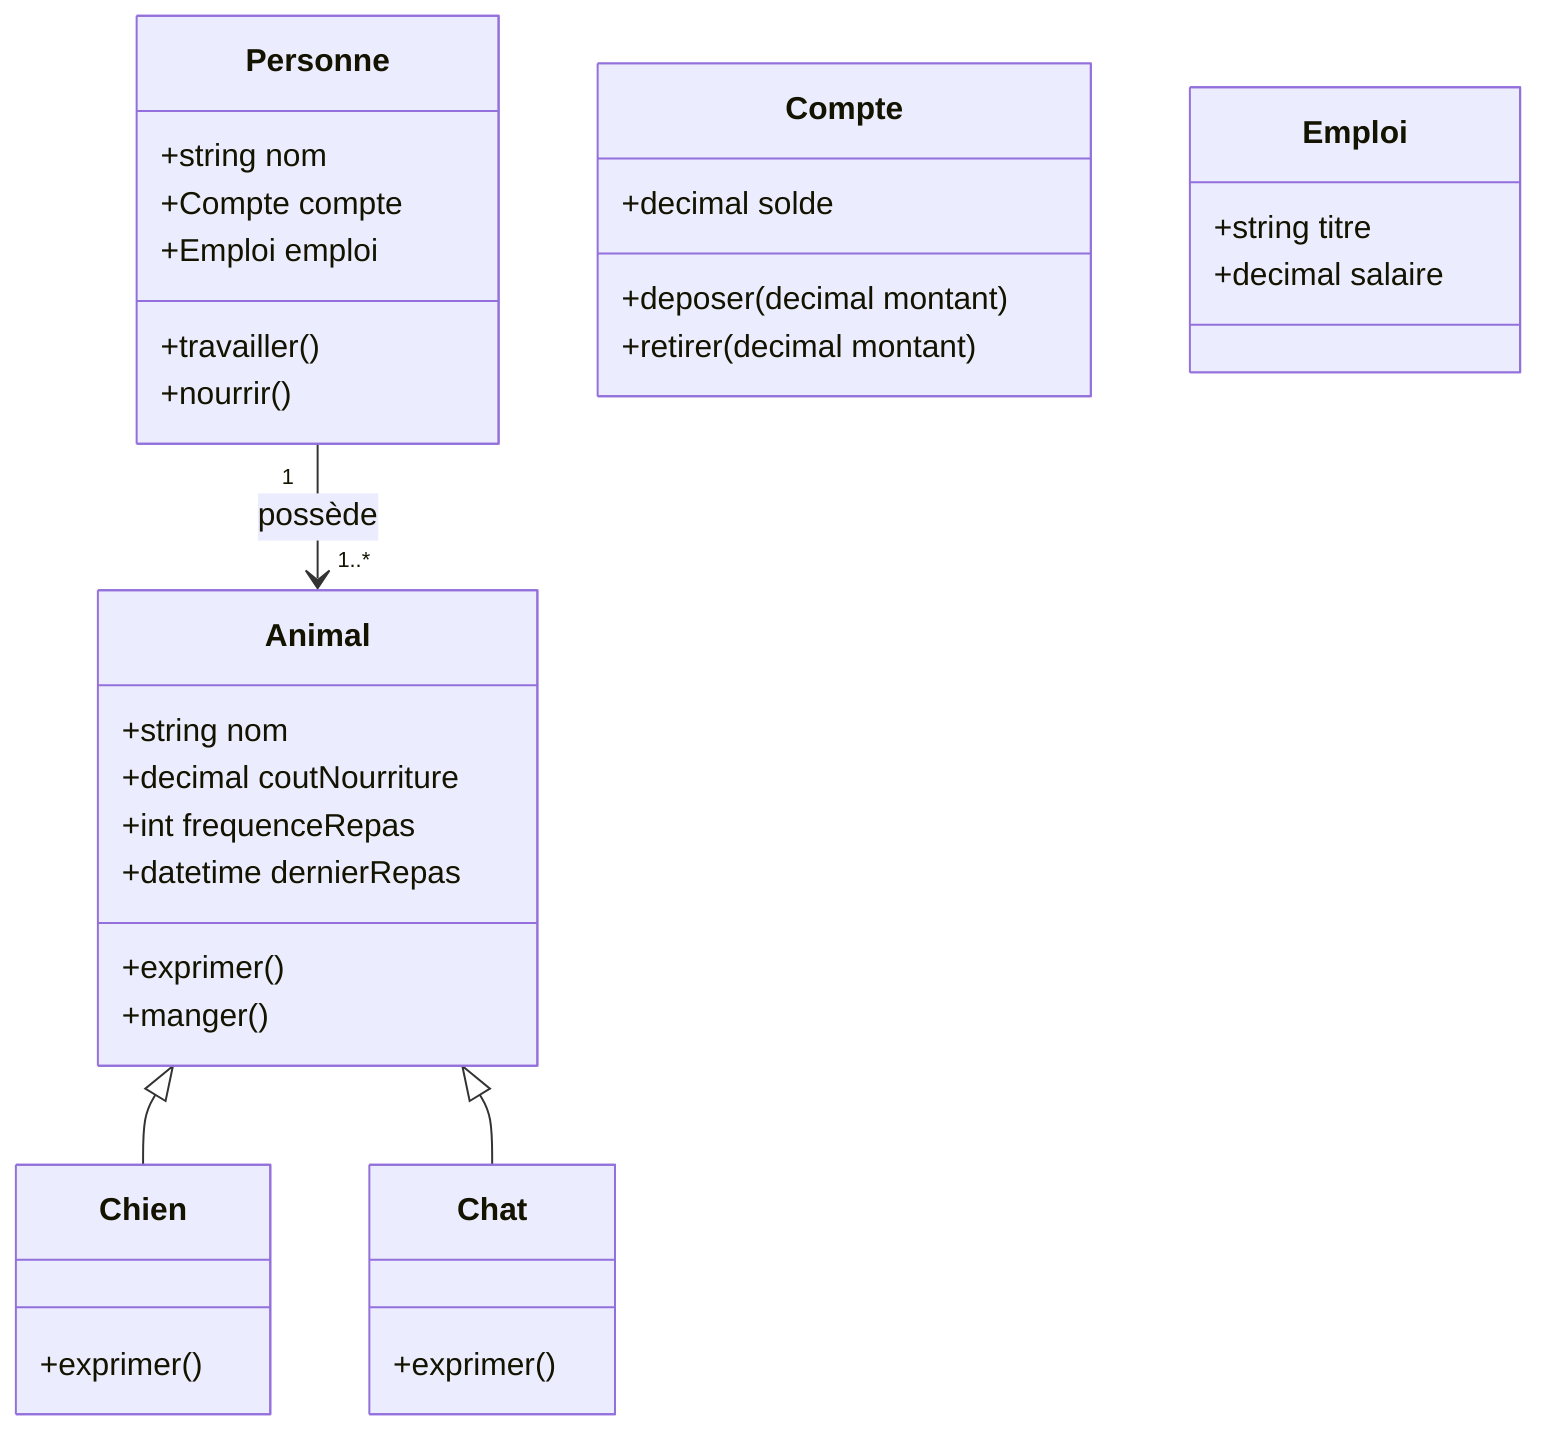 classDiagram
    Animal <|-- Chien
    Animal <|-- Chat
    Personne "1" --> "1..*" Animal : possède



    class Animal{
        +string nom
        +decimal coutNourriture
        +int frequenceRepas
        +datetime dernierRepas

        +exprimer()
        +manger()
    }

    class Chien{
        +exprimer()
    }

    class Chat{
        +exprimer()
    }

    class Personne{
        +string nom
        +Compte compte
        +Emploi emploi

        +travailler()
        +nourrir()
    }

    class Compte{
        +decimal solde

        +deposer(decimal montant)
        +retirer(decimal montant)
    }

    class Emploi{
        +string titre
        +decimal salaire


    }